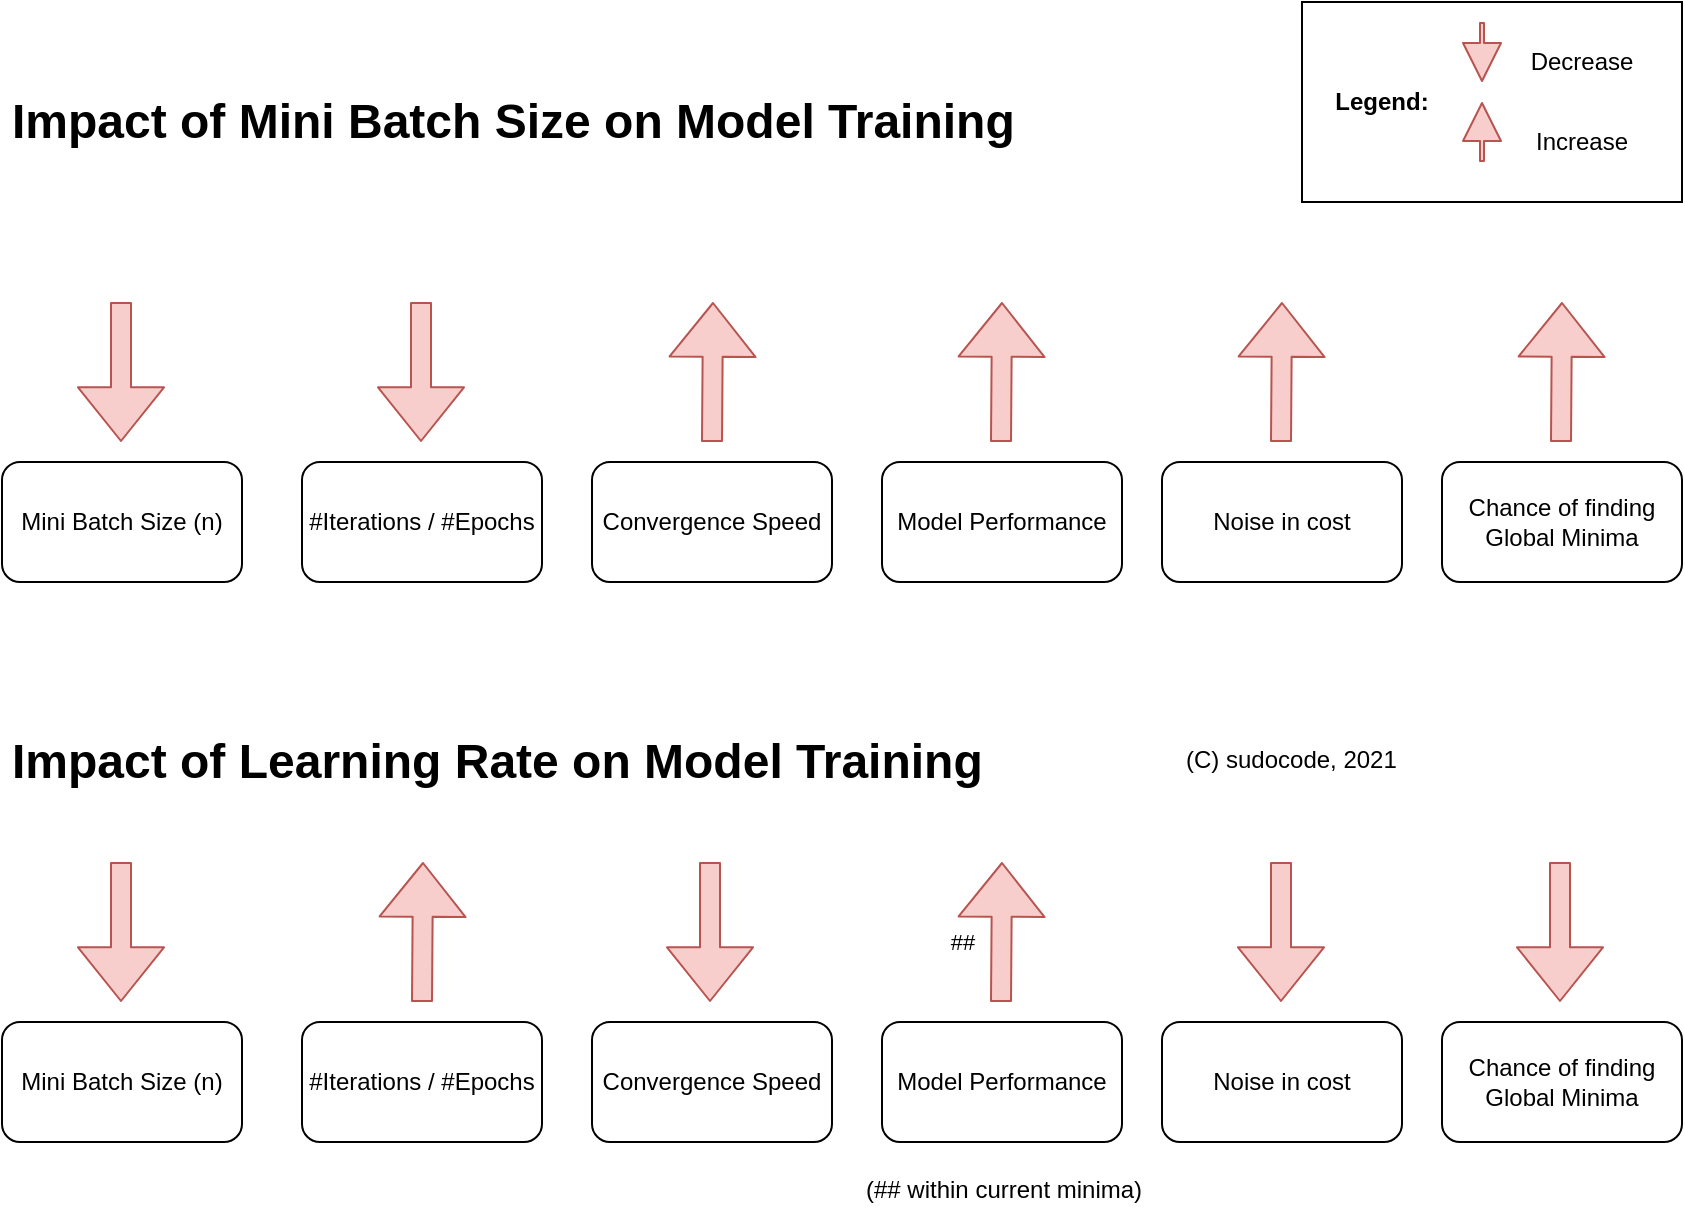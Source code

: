 <mxfile version="14.4.4" type="device"><diagram id="fxSkCd6XbLvP6k0JKo1O" name="Page-1"><mxGraphModel dx="1422" dy="658" grid="1" gridSize="10" guides="1" tooltips="1" connect="1" arrows="1" fold="1" page="1" pageScale="1" pageWidth="850" pageHeight="1100" math="0" shadow="0"><root><mxCell id="0"/><mxCell id="1" parent="0"/><mxCell id="Kzc42DallNv-VT2DgEga-1" value="Mini Batch Size (n)" style="rounded=1;whiteSpace=wrap;html=1;" vertex="1" parent="1"><mxGeometry x="70" y="250" width="120" height="60" as="geometry"/></mxCell><mxCell id="Kzc42DallNv-VT2DgEga-2" value="" style="shape=flexArrow;endArrow=classic;html=1;endWidth=32;endSize=8.62;fillColor=#f8cecc;strokeColor=#b85450;" edge="1" parent="1"><mxGeometry width="50" height="50" relative="1" as="geometry"><mxPoint x="129.5" y="170" as="sourcePoint"/><mxPoint x="129.5" y="240" as="targetPoint"/></mxGeometry></mxCell><mxCell id="Kzc42DallNv-VT2DgEga-3" value="#Iterations / #Epochs" style="whiteSpace=wrap;html=1;rounded=1;" vertex="1" parent="1"><mxGeometry x="220" y="250" width="120" height="60" as="geometry"/></mxCell><mxCell id="Kzc42DallNv-VT2DgEga-5" value="" style="shape=flexArrow;endArrow=classic;html=1;endWidth=32;endSize=8.62;fillColor=#f8cecc;strokeColor=#b85450;" edge="1" parent="1"><mxGeometry width="50" height="50" relative="1" as="geometry"><mxPoint x="279.5" y="170" as="sourcePoint"/><mxPoint x="279.5" y="240" as="targetPoint"/></mxGeometry></mxCell><mxCell id="Kzc42DallNv-VT2DgEga-7" value="Convergence Speed" style="whiteSpace=wrap;html=1;rounded=1;" vertex="1" parent="1"><mxGeometry x="365" y="250" width="120" height="60" as="geometry"/></mxCell><mxCell id="Kzc42DallNv-VT2DgEga-8" value="" style="shape=flexArrow;endArrow=classic;html=1;endWidth=32;endSize=8.62;fillColor=#f8cecc;strokeColor=#b85450;" edge="1" parent="1"><mxGeometry width="50" height="50" relative="1" as="geometry"><mxPoint x="425" y="240" as="sourcePoint"/><mxPoint x="425.5" y="170" as="targetPoint"/></mxGeometry></mxCell><mxCell id="Kzc42DallNv-VT2DgEga-9" value="Model Performance" style="whiteSpace=wrap;html=1;rounded=1;" vertex="1" parent="1"><mxGeometry x="510" y="250" width="120" height="60" as="geometry"/></mxCell><mxCell id="Kzc42DallNv-VT2DgEga-11" value="" style="shape=flexArrow;endArrow=classic;html=1;endWidth=32;endSize=8.62;fillColor=#f8cecc;strokeColor=#b85450;" edge="1" parent="1"><mxGeometry width="50" height="50" relative="1" as="geometry"><mxPoint x="569.5" y="240" as="sourcePoint"/><mxPoint x="570" y="170" as="targetPoint"/></mxGeometry></mxCell><mxCell id="Kzc42DallNv-VT2DgEga-12" value="Noise in cost" style="whiteSpace=wrap;html=1;rounded=1;" vertex="1" parent="1"><mxGeometry x="650" y="250" width="120" height="60" as="geometry"/></mxCell><mxCell id="Kzc42DallNv-VT2DgEga-13" value="" style="shape=flexArrow;endArrow=classic;html=1;endWidth=32;endSize=8.62;fillColor=#f8cecc;strokeColor=#b85450;" edge="1" parent="1"><mxGeometry width="50" height="50" relative="1" as="geometry"><mxPoint x="709.5" y="240" as="sourcePoint"/><mxPoint x="710" y="170" as="targetPoint"/></mxGeometry></mxCell><mxCell id="Kzc42DallNv-VT2DgEga-14" value="Chance of finding Global Minima" style="whiteSpace=wrap;html=1;rounded=1;" vertex="1" parent="1"><mxGeometry x="790" y="250" width="120" height="60" as="geometry"/></mxCell><mxCell id="Kzc42DallNv-VT2DgEga-15" value="" style="shape=flexArrow;endArrow=classic;html=1;endWidth=32;endSize=8.62;fillColor=#f8cecc;strokeColor=#b85450;" edge="1" parent="1"><mxGeometry width="50" height="50" relative="1" as="geometry"><mxPoint x="849.5" y="240" as="sourcePoint"/><mxPoint x="850" y="170" as="targetPoint"/></mxGeometry></mxCell><mxCell id="Kzc42DallNv-VT2DgEga-23" value="" style="group" vertex="1" connectable="0" parent="1"><mxGeometry x="720" y="20" width="190" height="100" as="geometry"/></mxCell><mxCell id="Kzc42DallNv-VT2DgEga-22" value="" style="rounded=0;whiteSpace=wrap;html=1;" vertex="1" parent="Kzc42DallNv-VT2DgEga-23"><mxGeometry width="190" height="100" as="geometry"/></mxCell><mxCell id="Kzc42DallNv-VT2DgEga-16" value="&lt;b&gt;Legend:&lt;/b&gt;" style="text;html=1;strokeColor=none;fillColor=none;align=center;verticalAlign=middle;whiteSpace=wrap;rounded=0;" vertex="1" parent="Kzc42DallNv-VT2DgEga-23"><mxGeometry x="20" y="40" width="40" height="20" as="geometry"/></mxCell><mxCell id="Kzc42DallNv-VT2DgEga-17" value="" style="shape=flexArrow;endArrow=classic;html=1;endWidth=16;endSize=6;fillColor=#f8cecc;strokeColor=#b85450;width=2;" edge="1" parent="Kzc42DallNv-VT2DgEga-23"><mxGeometry width="50" height="50" relative="1" as="geometry"><mxPoint x="90" y="10" as="sourcePoint"/><mxPoint x="90" y="40" as="targetPoint"/></mxGeometry></mxCell><mxCell id="Kzc42DallNv-VT2DgEga-18" value="Decrease" style="text;html=1;strokeColor=none;fillColor=none;align=center;verticalAlign=middle;whiteSpace=wrap;rounded=0;" vertex="1" parent="Kzc42DallNv-VT2DgEga-23"><mxGeometry x="120" y="20" width="40" height="20" as="geometry"/></mxCell><mxCell id="Kzc42DallNv-VT2DgEga-19" value="" style="shape=flexArrow;endArrow=classic;html=1;endWidth=16;endSize=6;fillColor=#f8cecc;strokeColor=#b85450;width=2;" edge="1" parent="Kzc42DallNv-VT2DgEga-23"><mxGeometry width="50" height="50" relative="1" as="geometry"><mxPoint x="90" y="80" as="sourcePoint"/><mxPoint x="90" y="50" as="targetPoint"/></mxGeometry></mxCell><mxCell id="Kzc42DallNv-VT2DgEga-20" value="Increase" style="text;html=1;strokeColor=none;fillColor=none;align=center;verticalAlign=middle;whiteSpace=wrap;rounded=0;" vertex="1" parent="Kzc42DallNv-VT2DgEga-23"><mxGeometry x="120" y="60" width="40" height="20" as="geometry"/></mxCell><mxCell id="Kzc42DallNv-VT2DgEga-24" value="&lt;h1&gt;Impact of Mini Batch Size on Model Training&lt;br&gt;&lt;/h1&gt;&lt;p&gt;&lt;br&gt;&lt;/p&gt;" style="text;html=1;strokeColor=none;fillColor=none;spacing=5;spacingTop=-20;whiteSpace=wrap;overflow=hidden;rounded=0;" vertex="1" parent="1"><mxGeometry x="70" y="60" width="570" height="50" as="geometry"/></mxCell><mxCell id="Kzc42DallNv-VT2DgEga-25" value="Mini Batch Size (n)" style="rounded=1;whiteSpace=wrap;html=1;" vertex="1" parent="1"><mxGeometry x="70" y="530" width="120" height="60" as="geometry"/></mxCell><mxCell id="Kzc42DallNv-VT2DgEga-26" value="" style="shape=flexArrow;endArrow=classic;html=1;endWidth=32;endSize=8.62;fillColor=#f8cecc;strokeColor=#b85450;" edge="1" parent="1"><mxGeometry width="50" height="50" relative="1" as="geometry"><mxPoint x="129.5" y="450" as="sourcePoint"/><mxPoint x="129.5" y="520" as="targetPoint"/></mxGeometry></mxCell><mxCell id="Kzc42DallNv-VT2DgEga-27" value="#Iterations / #Epochs" style="whiteSpace=wrap;html=1;rounded=1;" vertex="1" parent="1"><mxGeometry x="220" y="530" width="120" height="60" as="geometry"/></mxCell><mxCell id="Kzc42DallNv-VT2DgEga-29" value="Convergence Speed" style="whiteSpace=wrap;html=1;rounded=1;" vertex="1" parent="1"><mxGeometry x="365" y="530" width="120" height="60" as="geometry"/></mxCell><mxCell id="Kzc42DallNv-VT2DgEga-31" value="Model Performance " style="whiteSpace=wrap;html=1;rounded=1;" vertex="1" parent="1"><mxGeometry x="510" y="530" width="120" height="60" as="geometry"/></mxCell><mxCell id="Kzc42DallNv-VT2DgEga-32" value="##" style="shape=flexArrow;endArrow=classic;html=1;endWidth=32;endSize=8.62;fillColor=#f8cecc;strokeColor=#b85450;" edge="1" parent="1"><mxGeometry x="-0.147" y="20" width="50" height="50" relative="1" as="geometry"><mxPoint x="569.5" y="520" as="sourcePoint"/><mxPoint x="570" y="450" as="targetPoint"/><mxPoint as="offset"/></mxGeometry></mxCell><mxCell id="Kzc42DallNv-VT2DgEga-33" value="Noise in cost" style="whiteSpace=wrap;html=1;rounded=1;" vertex="1" parent="1"><mxGeometry x="650" y="530" width="120" height="60" as="geometry"/></mxCell><mxCell id="Kzc42DallNv-VT2DgEga-35" value="Chance of finding Global Minima" style="whiteSpace=wrap;html=1;rounded=1;" vertex="1" parent="1"><mxGeometry x="790" y="530" width="120" height="60" as="geometry"/></mxCell><mxCell id="Kzc42DallNv-VT2DgEga-37" value="&lt;h1&gt;Impact of Learning Rate on Model Training&lt;br&gt;&lt;/h1&gt;&lt;p&gt;&lt;br&gt;&lt;/p&gt;" style="text;html=1;strokeColor=none;fillColor=none;spacing=5;spacingTop=-20;whiteSpace=wrap;overflow=hidden;rounded=0;" vertex="1" parent="1"><mxGeometry x="70" y="380" width="570" height="40" as="geometry"/></mxCell><mxCell id="Kzc42DallNv-VT2DgEga-38" value="" style="shape=flexArrow;endArrow=classic;html=1;endWidth=32;endSize=8.62;fillColor=#f8cecc;strokeColor=#b85450;" edge="1" parent="1"><mxGeometry width="50" height="50" relative="1" as="geometry"><mxPoint x="280" y="520" as="sourcePoint"/><mxPoint x="280.5" y="450" as="targetPoint"/></mxGeometry></mxCell><mxCell id="Kzc42DallNv-VT2DgEga-39" value="" style="shape=flexArrow;endArrow=classic;html=1;endWidth=32;endSize=8.62;fillColor=#f8cecc;strokeColor=#b85450;" edge="1" parent="1"><mxGeometry width="50" height="50" relative="1" as="geometry"><mxPoint x="849" y="450" as="sourcePoint"/><mxPoint x="849" y="520" as="targetPoint"/></mxGeometry></mxCell><mxCell id="Kzc42DallNv-VT2DgEga-40" value="" style="shape=flexArrow;endArrow=classic;html=1;endWidth=32;endSize=8.62;fillColor=#f8cecc;strokeColor=#b85450;" edge="1" parent="1"><mxGeometry width="50" height="50" relative="1" as="geometry"><mxPoint x="709.5" y="450" as="sourcePoint"/><mxPoint x="709.5" y="520" as="targetPoint"/></mxGeometry></mxCell><mxCell id="Kzc42DallNv-VT2DgEga-41" value="(## within current minima)" style="text;whiteSpace=wrap;html=1;" vertex="1" parent="1"><mxGeometry x="500" y="600" width="160" height="30" as="geometry"/></mxCell><mxCell id="Kzc42DallNv-VT2DgEga-44" value="(C) sudocode, 2021" style="text;whiteSpace=wrap;html=1;" vertex="1" parent="1"><mxGeometry x="660" y="385" width="160" height="30" as="geometry"/></mxCell><mxCell id="Kzc42DallNv-VT2DgEga-45" value="" style="shape=flexArrow;endArrow=classic;html=1;endWidth=32;endSize=8.62;fillColor=#f8cecc;strokeColor=#b85450;" edge="1" parent="1"><mxGeometry width="50" height="50" relative="1" as="geometry"><mxPoint x="424" y="450" as="sourcePoint"/><mxPoint x="424" y="520" as="targetPoint"/></mxGeometry></mxCell></root></mxGraphModel></diagram></mxfile>